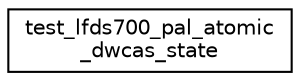 digraph "Graphical Class Hierarchy"
{
 // LATEX_PDF_SIZE
  edge [fontname="Helvetica",fontsize="10",labelfontname="Helvetica",labelfontsize="10"];
  node [fontname="Helvetica",fontsize="10",shape=record];
  rankdir="LR";
  Node0 [label="test_lfds700_pal_atomic\l_dwcas_state",height=0.2,width=0.4,color="black", fillcolor="white", style="filled",URL="$structtest__lfds700__pal__atomic__dwcas__state.html",tooltip=" "];
}
